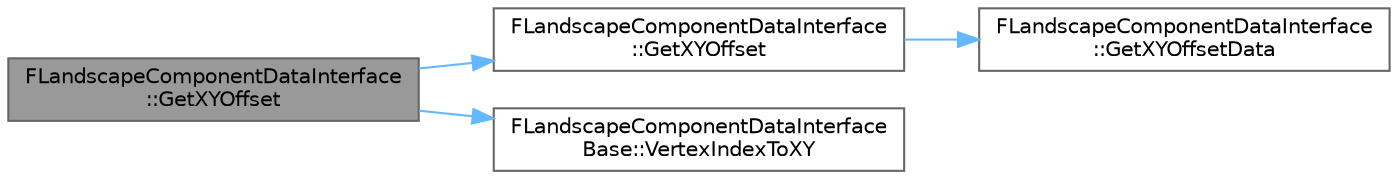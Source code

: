 digraph "FLandscapeComponentDataInterface::GetXYOffset"
{
 // INTERACTIVE_SVG=YES
 // LATEX_PDF_SIZE
  bgcolor="transparent";
  edge [fontname=Helvetica,fontsize=10,labelfontname=Helvetica,labelfontsize=10];
  node [fontname=Helvetica,fontsize=10,shape=box,height=0.2,width=0.4];
  rankdir="LR";
  Node1 [id="Node000001",label="FLandscapeComponentDataInterface\l::GetXYOffset",height=0.2,width=0.4,color="gray40", fillcolor="grey60", style="filled", fontcolor="black",tooltip=" "];
  Node1 -> Node2 [id="edge1_Node000001_Node000002",color="steelblue1",style="solid",tooltip=" "];
  Node2 [id="Node000002",label="FLandscapeComponentDataInterface\l::GetXYOffset",height=0.2,width=0.4,color="grey40", fillcolor="white", style="filled",URL="$d6/d7a/structFLandscapeComponentDataInterface.html#afe8986774e3b2dce9fb66352ceee387e",tooltip=" "];
  Node2 -> Node3 [id="edge2_Node000002_Node000003",color="steelblue1",style="solid",tooltip=" "];
  Node3 [id="Node000003",label="FLandscapeComponentDataInterface\l::GetXYOffsetData",height=0.2,width=0.4,color="grey40", fillcolor="white", style="filled",URL="$d6/d7a/structFLandscapeComponentDataInterface.html#ab152778a5d9ba14ef597342f3cdb528d",tooltip=" "];
  Node1 -> Node4 [id="edge3_Node000001_Node000004",color="steelblue1",style="solid",tooltip=" "];
  Node4 [id="Node000004",label="FLandscapeComponentDataInterface\lBase::VertexIndexToXY",height=0.2,width=0.4,color="grey40", fillcolor="white", style="filled",URL="$d3/d5b/structFLandscapeComponentDataInterfaceBase.html#a8ddcb9a07c8f5d8bda5efe8c73f256a0",tooltip=" "];
}
